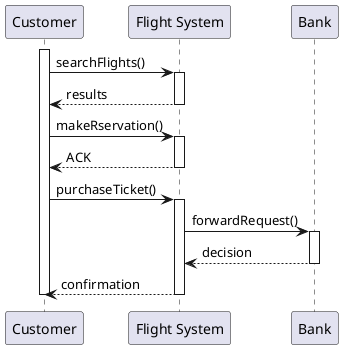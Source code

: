 @startuml

participant Customer
participant Flight [
    Flight System
]
participant Bank

activate Customer
Customer -> Flight : searchFlights()
activate Flight
Customer <-- Flight : results
deactivate Flight

Customer -> Flight : makeRservation()
activate Flight
Customer <-- Flight : ACK
deactivate Flight

Customer -> Flight : purchaseTicket()
activate Flight

Flight -> Bank : forwardRequest()
activate Bank

Flight <-- Bank : decision
deactivate Bank

Customer <-- Flight : confirmation
deactivate Flight

deactivate Customer

@enduml
